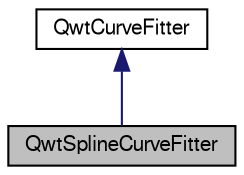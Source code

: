 digraph G
{
  edge [fontname="FreeSans",fontsize="10",labelfontname="FreeSans",labelfontsize="10"];
  node [fontname="FreeSans",fontsize="10",shape=record];
  Node1 [label="QwtSplineCurveFitter",height=0.2,width=0.4,color="black", fillcolor="grey75", style="filled" fontcolor="black"];
  Node2 -> Node1 [dir="back",color="midnightblue",fontsize="10",style="solid",fontname="FreeSans"];
  Node2 [label="QwtCurveFitter",height=0.2,width=0.4,color="black", fillcolor="white", style="filled",URL="$class_qwt_curve_fitter.html",tooltip="Abstract base class for a curve fitter."];
}
